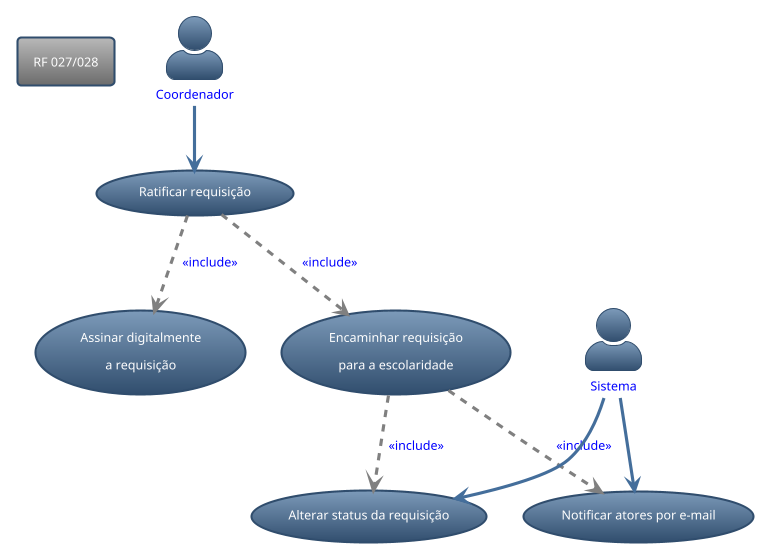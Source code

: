 @startuml RF 1.11/1.12
skinparam actorStyle awesome
!theme spacelab
rectangle "RF 027/028"
:Coordenador: as coordenador #text:blue
:Sistema: as sistema #text:blue

(Ratificar requisição) as ratificar_requisicao
(Assinar digitalmente\na requisição) as assinar_requisicao
(Encaminhar requisição\npara a escolaridade) as encaminhar_requisicao
(Alterar status da requisição) as alterar_status_requisicao
(Notificar atores por e-mail) as notificar_atores


coordenador --> ratificar_requisicao
ratificar_requisicao  ..> assinar_requisicao  #line:gray;text:blue : <<include>>
ratificar_requisicao ..> encaminhar_requisicao #line:gray;text:blue : <<include>>  
encaminhar_requisicao ..> alterar_status_requisicao #line:gray;text:blue : <<include>> 
encaminhar_requisicao ..> notificar_atores #line:gray;text:blue : <<include>>   
sistema --> alterar_status_requisicao
sistema --> notificar_atores
@enduml
